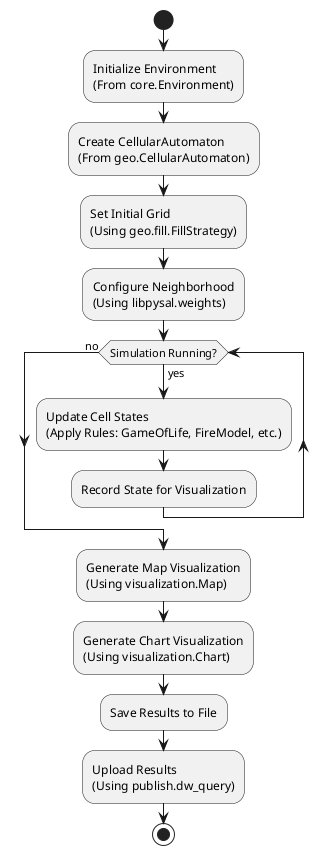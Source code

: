 @startuml
start
:Initialize Environment\n(From core.Environment);
:Create CellularAutomaton\n(From geo.CellularAutomaton);
:Set Initial Grid\n(Using geo.fill.FillStrategy);
:Configure Neighborhood\n(Using libpysal.weights);
while (Simulation Running?) is (yes)
  :Update Cell States\n(Apply Rules: GameOfLife, FireModel, etc.);
  :Record State for Visualization;
endwhile (no)
:Generate Map Visualization\n(Using visualization.Map);
:Generate Chart Visualization\n(Using visualization.Chart);
:Save Results to File;
:Upload Results\n(Using publish.dw_query);
stop
@enduml
